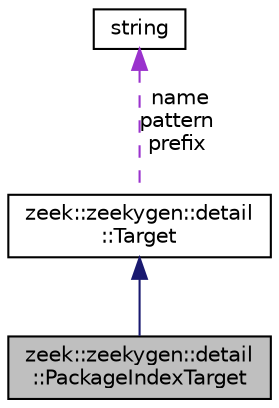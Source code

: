digraph "zeek::zeekygen::detail::PackageIndexTarget"
{
 // LATEX_PDF_SIZE
  edge [fontname="Helvetica",fontsize="10",labelfontname="Helvetica",labelfontsize="10"];
  node [fontname="Helvetica",fontsize="10",shape=record];
  Node1 [label="zeek::zeekygen::detail\l::PackageIndexTarget",height=0.2,width=0.4,color="black", fillcolor="grey75", style="filled", fontcolor="black",tooltip=" "];
  Node2 -> Node1 [dir="back",color="midnightblue",fontsize="10",style="solid",fontname="Helvetica"];
  Node2 [label="zeek::zeekygen::detail\l::Target",height=0.2,width=0.4,color="black", fillcolor="white", style="filled",URL="$d8/db4/classzeek_1_1zeekygen_1_1detail_1_1Target.html",tooltip=" "];
  Node3 -> Node2 [dir="back",color="darkorchid3",fontsize="10",style="dashed",label=" name\npattern\nprefix" ,fontname="Helvetica"];
  Node3 [label="string",height=0.2,width=0.4,color="black", fillcolor="white", style="filled",tooltip=" "];
}
